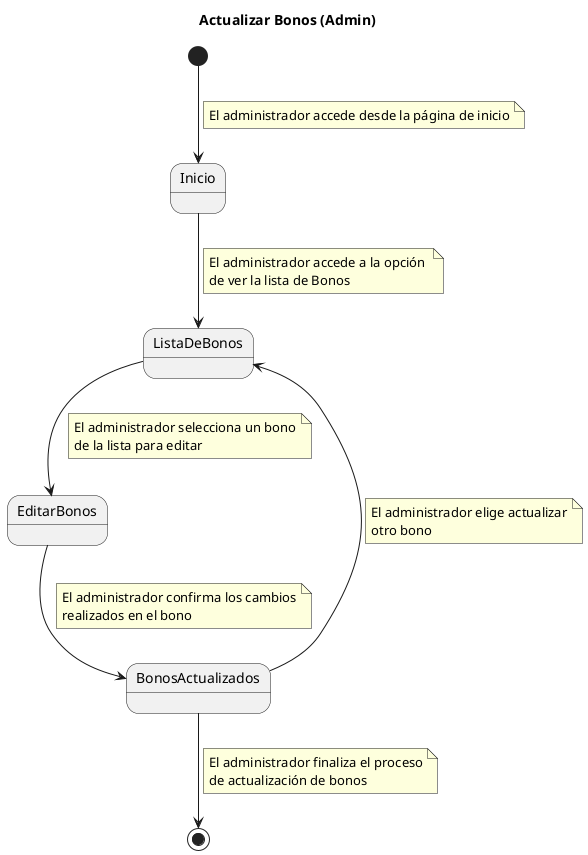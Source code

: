 @startuml
title Actualizar Bonos (Admin)

[*] --> Inicio
note right on link
 El administrador accede desde la página de inicio
end note

Inicio --> ListaDeBonos 
note right on link
 El administrador accede a la opción 
 de ver la lista de Bonos
end note

ListaDeBonos --> EditarBonos
note right on link
 El administrador selecciona un bono
 de la lista para editar
end note

EditarBonos --> BonosActualizados
note right on link
 El administrador confirma los cambios
 realizados en el bono
end note

BonosActualizados --> ListaDeBonos
note right on link
 El administrador elige actualizar
 otro bono
end note

BonosActualizados --> [*]
note right on link
 El administrador finaliza el proceso
 de actualización de bonos
end note

@enduml
